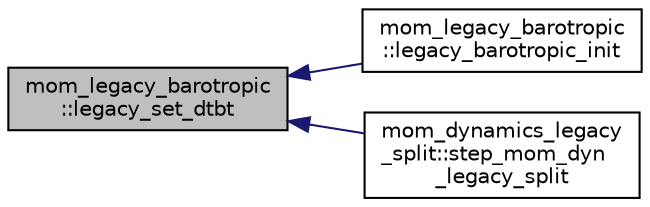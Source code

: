digraph "mom_legacy_barotropic::legacy_set_dtbt"
{
 // INTERACTIVE_SVG=YES
  edge [fontname="Helvetica",fontsize="10",labelfontname="Helvetica",labelfontsize="10"];
  node [fontname="Helvetica",fontsize="10",shape=record];
  rankdir="LR";
  Node66 [label="mom_legacy_barotropic\l::legacy_set_dtbt",height=0.2,width=0.4,color="black", fillcolor="grey75", style="filled", fontcolor="black"];
  Node66 -> Node67 [dir="back",color="midnightblue",fontsize="10",style="solid",fontname="Helvetica"];
  Node67 [label="mom_legacy_barotropic\l::legacy_barotropic_init",height=0.2,width=0.4,color="black", fillcolor="white", style="filled",URL="$namespacemom__legacy__barotropic.html#aa9771b1e4e725afa95ab8ada8538a064"];
  Node66 -> Node68 [dir="back",color="midnightblue",fontsize="10",style="solid",fontname="Helvetica"];
  Node68 [label="mom_dynamics_legacy\l_split::step_mom_dyn\l_legacy_split",height=0.2,width=0.4,color="black", fillcolor="white", style="filled",URL="$namespacemom__dynamics__legacy__split.html#ae34fe0561f87dc05c2fad64bf6d5a1ee"];
}
